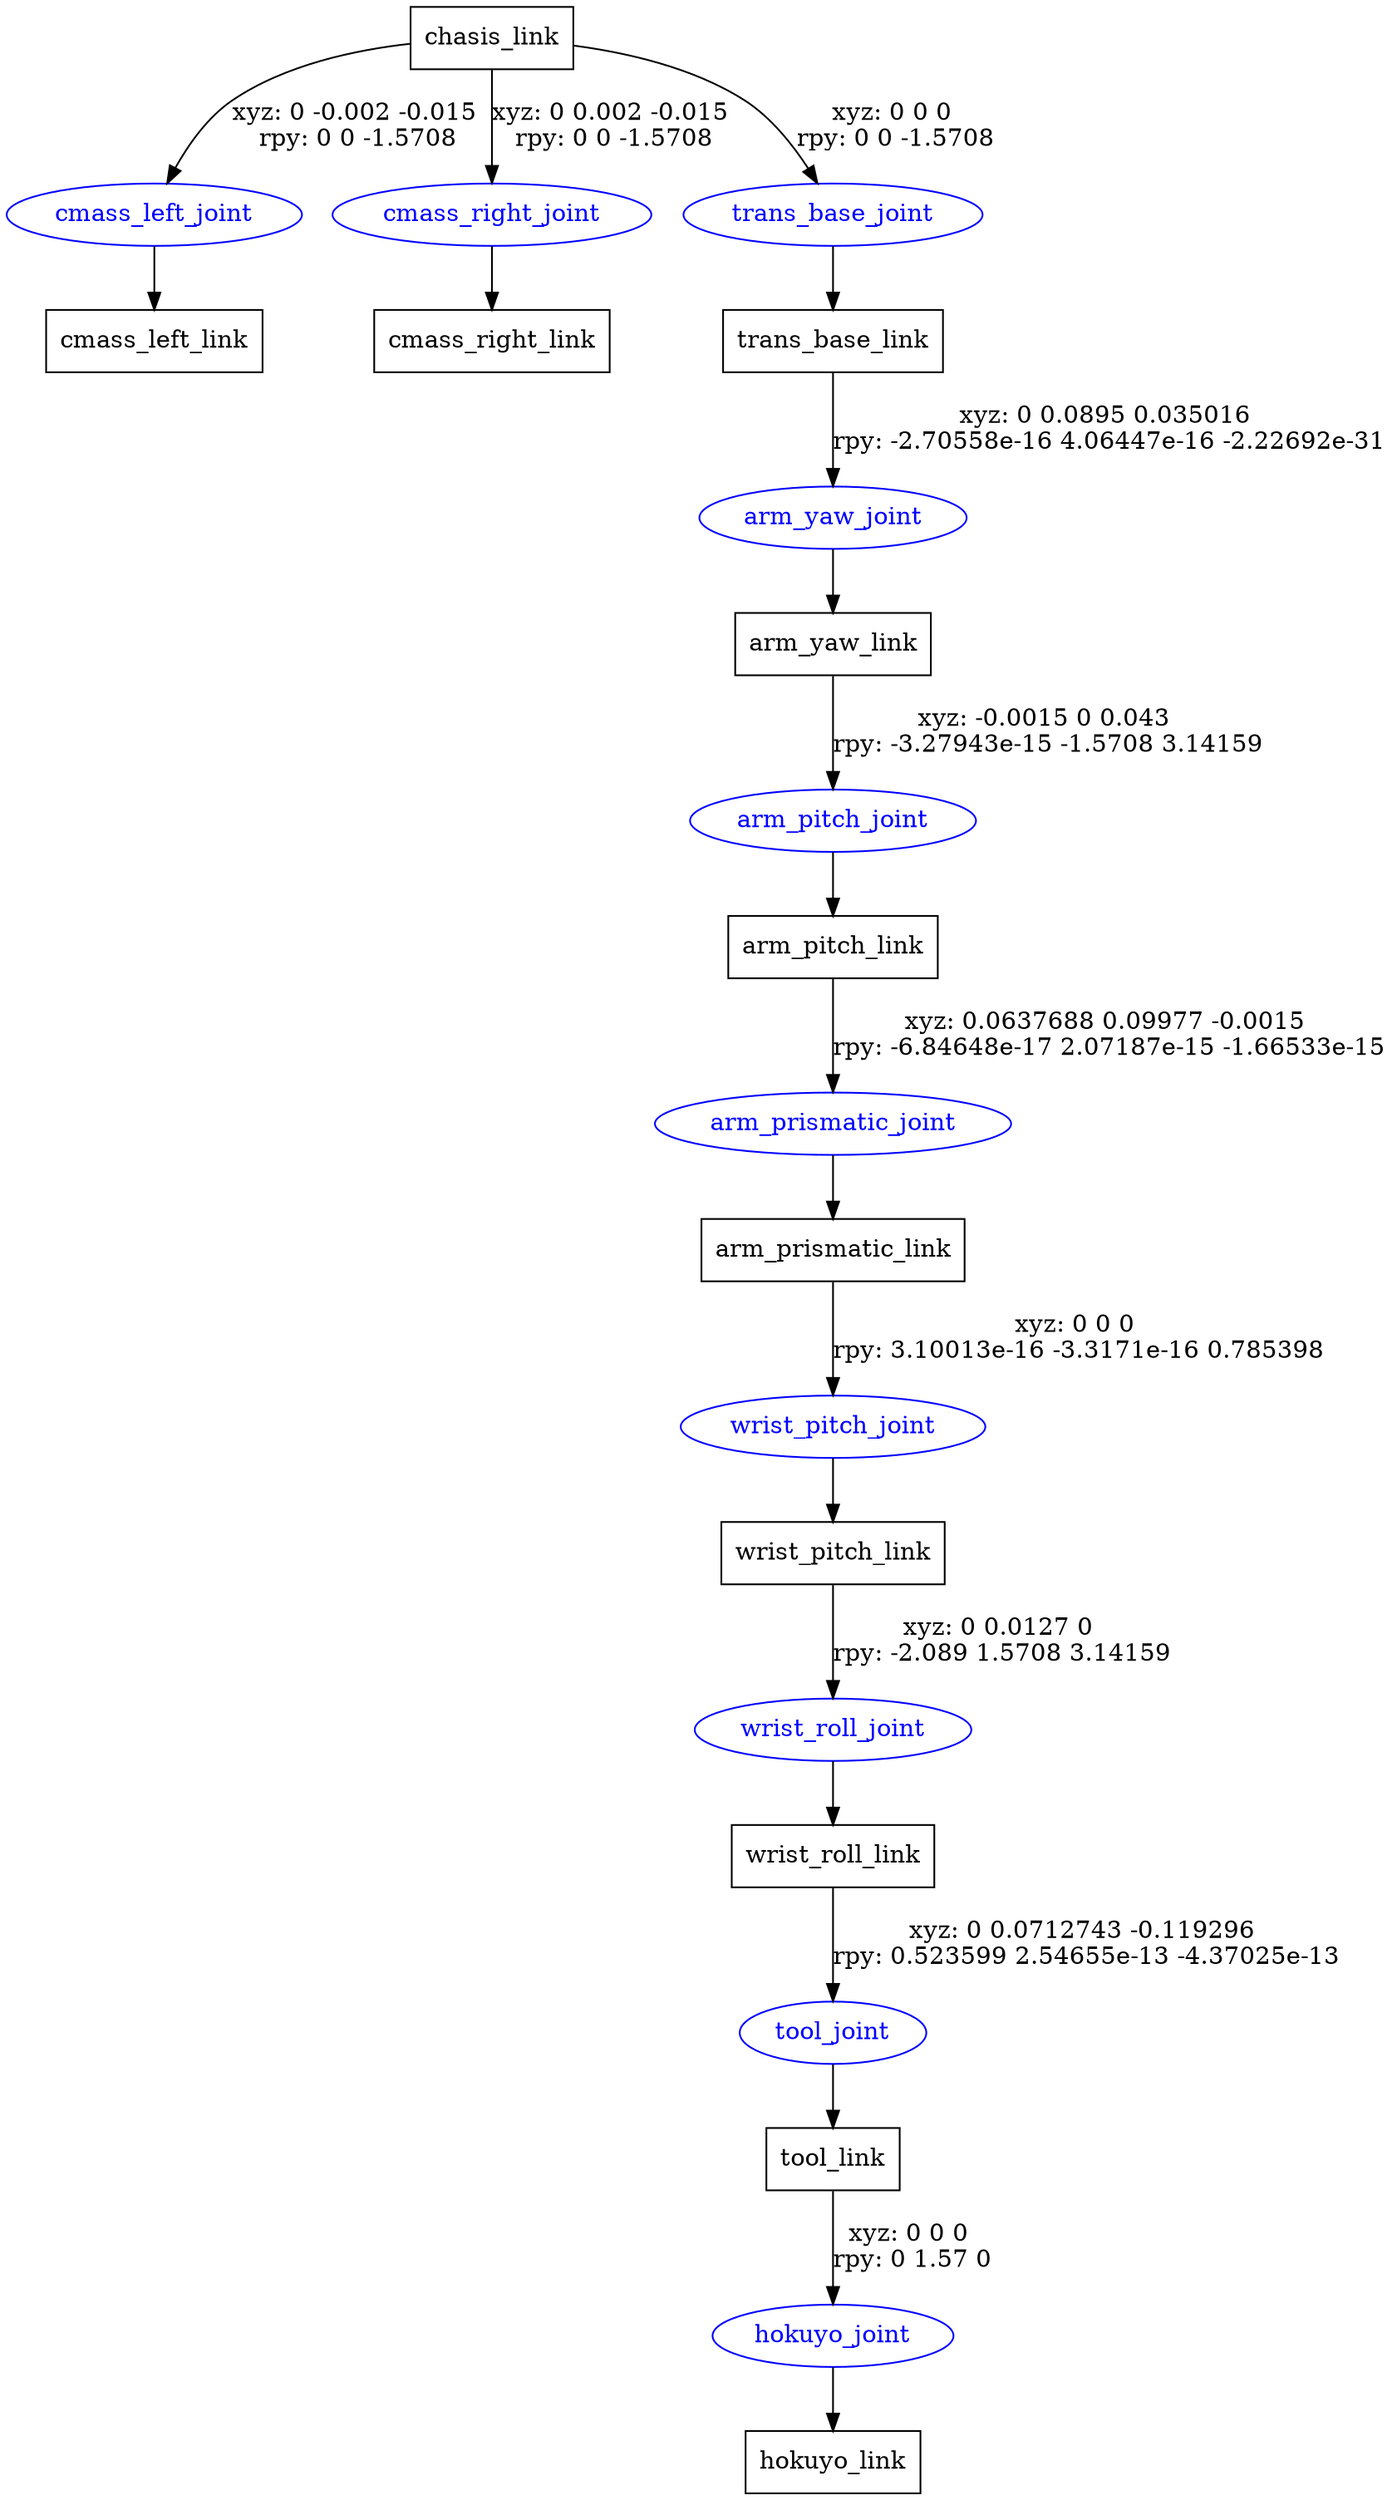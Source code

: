 digraph G {
node [shape=box];
"chasis_link" [label="chasis_link"];
"cmass_left_link" [label="cmass_left_link"];
"cmass_right_link" [label="cmass_right_link"];
"trans_base_link" [label="trans_base_link"];
"arm_yaw_link" [label="arm_yaw_link"];
"arm_pitch_link" [label="arm_pitch_link"];
"arm_prismatic_link" [label="arm_prismatic_link"];
"wrist_pitch_link" [label="wrist_pitch_link"];
"wrist_roll_link" [label="wrist_roll_link"];
"tool_link" [label="tool_link"];
"hokuyo_link" [label="hokuyo_link"];
node [shape=ellipse, color=blue, fontcolor=blue];
"chasis_link" -> "cmass_left_joint" [label="xyz: 0 -0.002 -0.015 \nrpy: 0 0 -1.5708"]
"cmass_left_joint" -> "cmass_left_link"
"chasis_link" -> "cmass_right_joint" [label="xyz: 0 0.002 -0.015 \nrpy: 0 0 -1.5708"]
"cmass_right_joint" -> "cmass_right_link"
"chasis_link" -> "trans_base_joint" [label="xyz: 0 0 0 \nrpy: 0 0 -1.5708"]
"trans_base_joint" -> "trans_base_link"
"trans_base_link" -> "arm_yaw_joint" [label="xyz: 0 0.0895 0.035016 \nrpy: -2.70558e-16 4.06447e-16 -2.22692e-31"]
"arm_yaw_joint" -> "arm_yaw_link"
"arm_yaw_link" -> "arm_pitch_joint" [label="xyz: -0.0015 0 0.043 \nrpy: -3.27943e-15 -1.5708 3.14159"]
"arm_pitch_joint" -> "arm_pitch_link"
"arm_pitch_link" -> "arm_prismatic_joint" [label="xyz: 0.0637688 0.09977 -0.0015 \nrpy: -6.84648e-17 2.07187e-15 -1.66533e-15"]
"arm_prismatic_joint" -> "arm_prismatic_link"
"arm_prismatic_link" -> "wrist_pitch_joint" [label="xyz: 0 0 0 \nrpy: 3.10013e-16 -3.3171e-16 0.785398"]
"wrist_pitch_joint" -> "wrist_pitch_link"
"wrist_pitch_link" -> "wrist_roll_joint" [label="xyz: 0 0.0127 0 \nrpy: -2.089 1.5708 3.14159"]
"wrist_roll_joint" -> "wrist_roll_link"
"wrist_roll_link" -> "tool_joint" [label="xyz: 0 0.0712743 -0.119296 \nrpy: 0.523599 2.54655e-13 -4.37025e-13"]
"tool_joint" -> "tool_link"
"tool_link" -> "hokuyo_joint" [label="xyz: 0 0 0 \nrpy: 0 1.57 0"]
"hokuyo_joint" -> "hokuyo_link"
}
